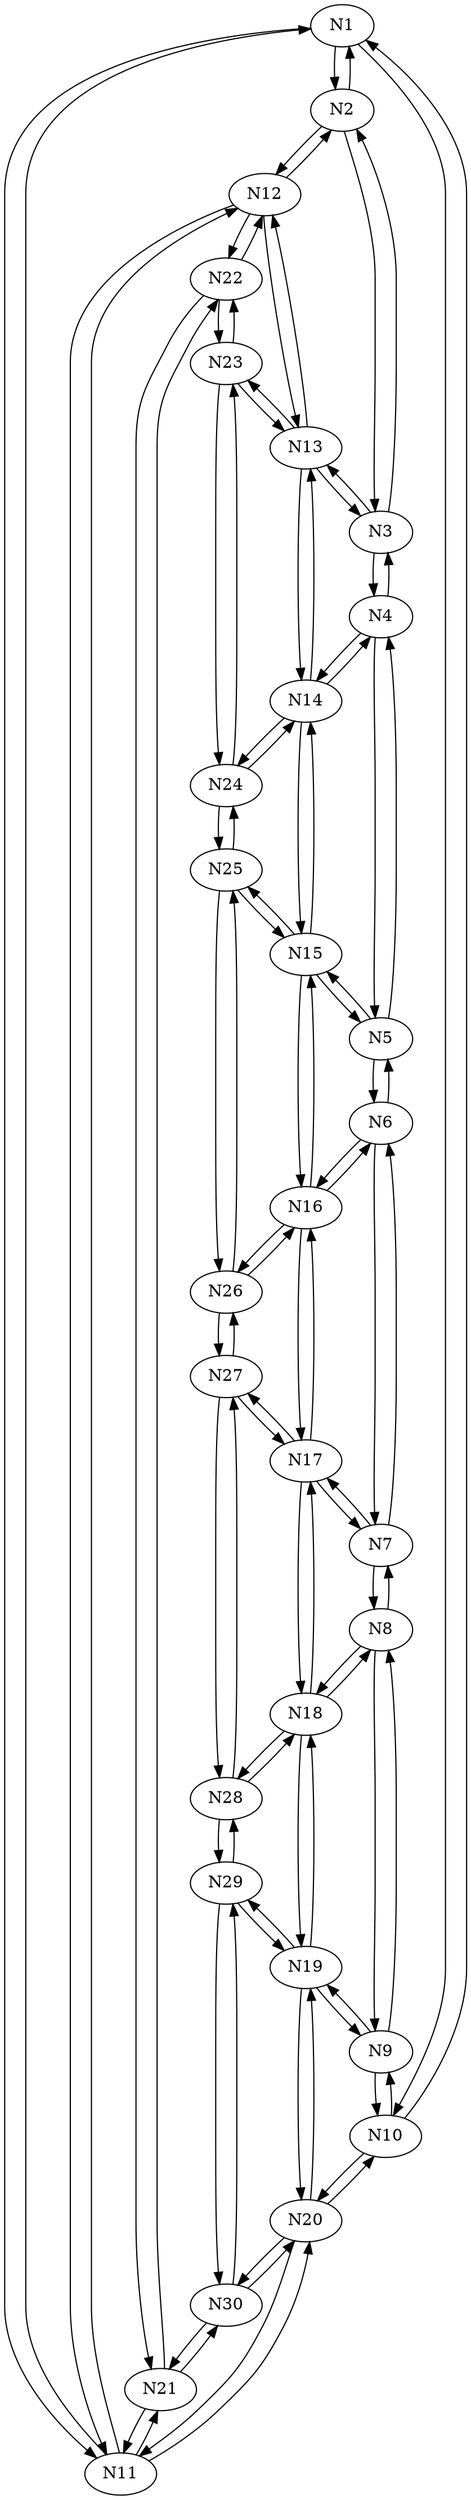 digraph "test" {
"N1" -> "N2";
"N2" -> "N1";

"N2" -> "N3";
"N3" -> "N2";

"N3" -> "N4";
"N4" -> "N3";

"N4" -> "N5";
"N5" -> "N4";

"N5" -> "N6";
"N6" -> "N5";

"N6" -> "N7";
"N7" -> "N6";

"N7" -> "N8";
"N8" -> "N7";

"N8" -> "N9";
"N9" -> "N8";

"N9" -> "N10";
"N10" -> "N9";

"N1" -> "N10";
"N10" -> "N1";

"N11" -> "N12";
"N12" -> "N11";

"N12" -> "N13";
"N13" -> "N12";

"N13" -> "N14";
"N14" -> "N13";

"N14" -> "N15";
"N15" -> "N14";

"N15" -> "N16";
"N16" -> "N15";

"N16" -> "N17";
"N17" -> "N16";

"N17" -> "N18";
"N18" -> "N17";

"N18" -> "N19";
"N19" -> "N18";

"N19" -> "N20";
"N20" -> "N19";

"N11" -> "N20";
"N20" -> "N11";

"N21" -> "N22";
"N22" -> "N21";

"N22" -> "N23";
"N23" -> "N22";

"N23" -> "N24";
"N24" -> "N23";

"N24" -> "N25";
"N25" -> "N24";

"N25" -> "N26";
"N26" -> "N25";

"N26" -> "N27";
"N27" -> "N26";

"N27" -> "N28";
"N28" -> "N27";

"N28" -> "N29";
"N29" -> "N28";

"N29" -> "N30";
"N30" -> "N29";

"N21" -> "N30";
"N30" -> "N21";

"N1" -> "N11";
"N11" -> "N1";

"N11" -> "N21";
"N21" -> "N11";

"N2" -> "N12";
"N12" -> "N2";

"N12" -> "N22";
"N22" -> "N12";

"N3" -> "N13";
"N13" -> "N3";

"N13" -> "N23";
"N23" -> "N13";

"N4" -> "N14";
"N14" -> "N4";

"N14" -> "N24";
"N24" -> "N14";

"N5" -> "N15";
"N15" -> "N5";

"N15" -> "N25";
"N25" -> "N15";

"N6" -> "N16";
"N16" -> "N6";

"N16" -> "N26";
"N26" -> "N16";

"N7" -> "N17";
"N17" -> "N7";

"N17" -> "N27";
"N27" -> "N17";

"N8" -> "N18";
"N18" -> "N8";

"N18" -> "N28";
"N28" -> "N18";

"N9" -> "N19";
"N19" -> "N9";

"N19" -> "N29";
"N29" -> "N19";

"N10" -> "N20";
"N20" -> "N10";

"N20" -> "N30";
"N30" -> "N20";

}
